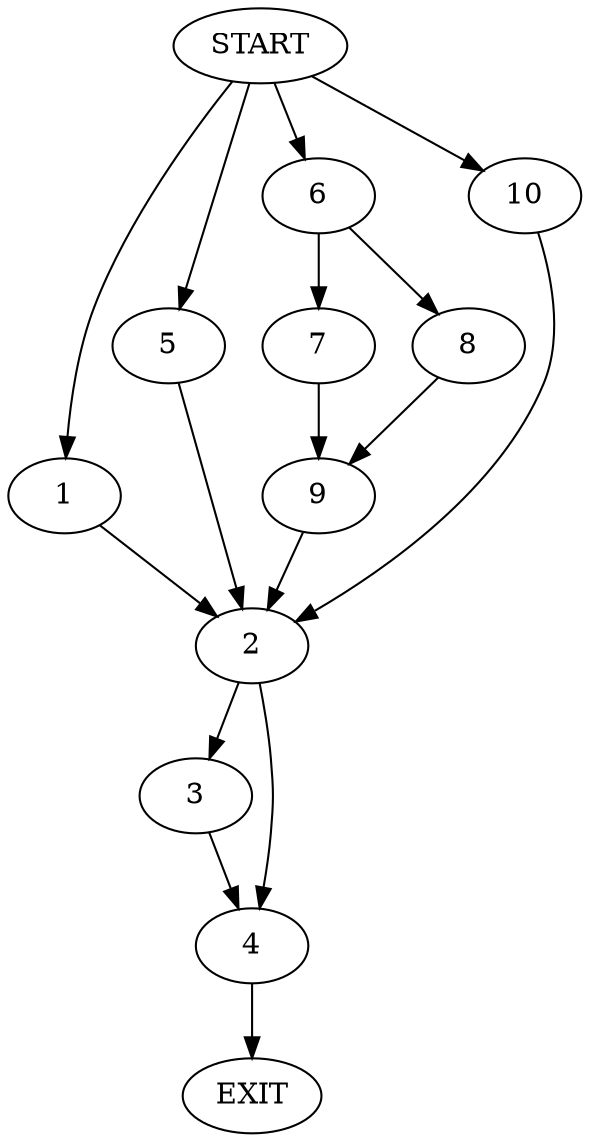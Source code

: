 digraph {
0 [label="START"]
11 [label="EXIT"]
0 -> 1
1 -> 2
2 -> 3
2 -> 4
0 -> 5
5 -> 2
0 -> 6
6 -> 7
6 -> 8
8 -> 9
7 -> 9
9 -> 2
0 -> 10
10 -> 2
4 -> 11
3 -> 4
}
